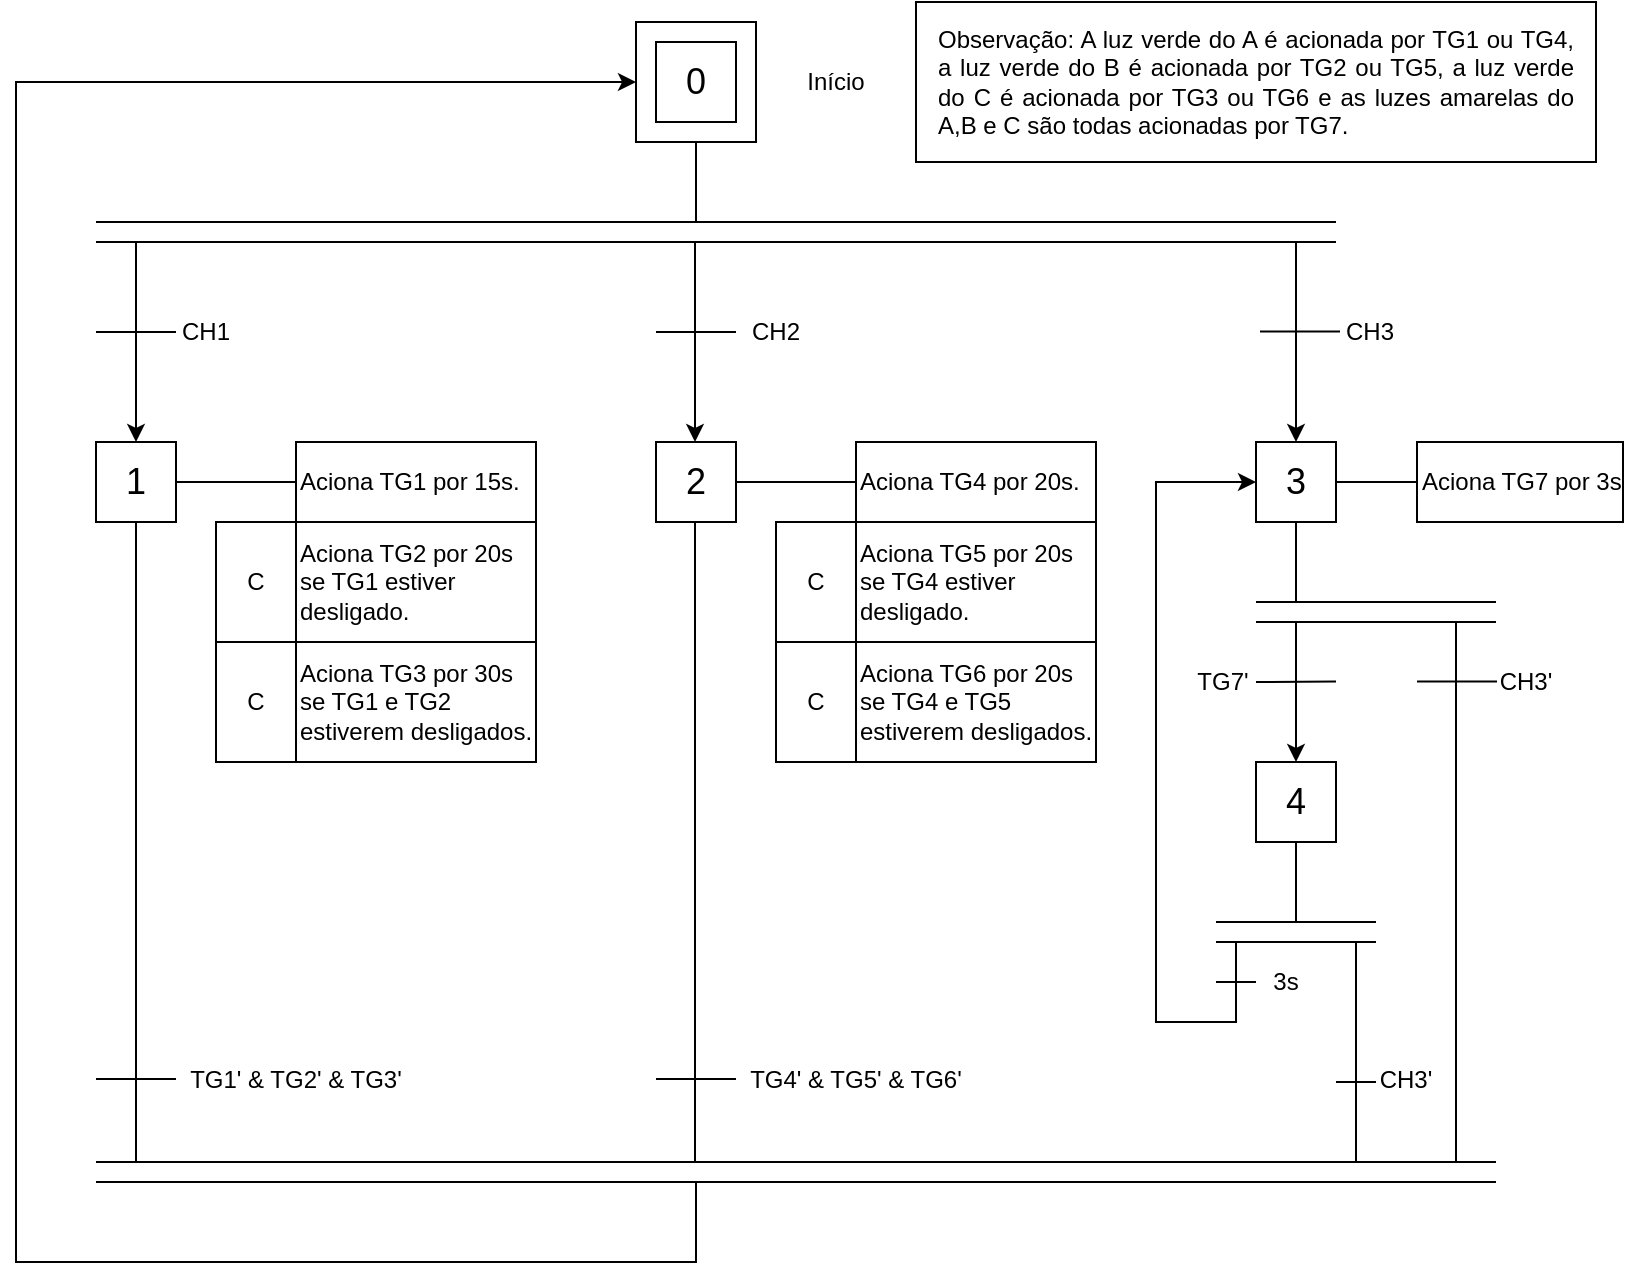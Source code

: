 <mxfile version="28.2.5">
  <diagram name="Página-1" id="EpuZV5tqrL_YEkNlYb2H">
    <mxGraphModel dx="1111" dy="467" grid="1" gridSize="10" guides="1" tooltips="1" connect="1" arrows="1" fold="1" page="1" pageScale="1" pageWidth="827" pageHeight="1169" math="0" shadow="0">
      <root>
        <mxCell id="0" />
        <mxCell id="1" parent="0" />
        <mxCell id="Vs4TksEanwvYEksvdTvs-3" value="" style="rounded=0;whiteSpace=wrap;html=1;" vertex="1" parent="1">
          <mxGeometry x="470" y="10" width="340" height="80" as="geometry" />
        </mxCell>
        <mxCell id="0v48IfNwq-kL9UFPa0wB-5" value="" style="endArrow=none;html=1;rounded=0;exitX=0.5;exitY=1;exitDx=0;exitDy=0;" parent="1" source="B15f_A7kZ74M6OmdDk2L-7" edge="1">
          <mxGeometry width="50" height="50" relative="1" as="geometry">
            <mxPoint x="362.5" y="80" as="sourcePoint" />
            <mxPoint x="360" y="120" as="targetPoint" />
          </mxGeometry>
        </mxCell>
        <mxCell id="0v48IfNwq-kL9UFPa0wB-6" value="" style="endArrow=none;html=1;rounded=0;" parent="1" edge="1">
          <mxGeometry width="50" height="50" relative="1" as="geometry">
            <mxPoint x="60" y="120" as="sourcePoint" />
            <mxPoint x="680" y="120" as="targetPoint" />
          </mxGeometry>
        </mxCell>
        <mxCell id="0v48IfNwq-kL9UFPa0wB-7" value="" style="endArrow=none;html=1;rounded=0;" parent="1" edge="1">
          <mxGeometry width="50" height="50" relative="1" as="geometry">
            <mxPoint x="60" y="130" as="sourcePoint" />
            <mxPoint x="680" y="130" as="targetPoint" />
          </mxGeometry>
        </mxCell>
        <mxCell id="0v48IfNwq-kL9UFPa0wB-8" value="&lt;font style=&quot;font-size: 18px;&quot;&gt;1&lt;/font&gt;" style="rounded=0;whiteSpace=wrap;html=1;" parent="1" vertex="1">
          <mxGeometry x="60" y="230" width="40" height="40" as="geometry" />
        </mxCell>
        <mxCell id="0v48IfNwq-kL9UFPa0wB-11" value="&lt;div align=&quot;left&quot;&gt;Aciona TG1 por 15s.&lt;/div&gt;" style="rounded=0;whiteSpace=wrap;html=1;align=left;" parent="1" vertex="1">
          <mxGeometry x="160" y="230" width="120" height="40" as="geometry" />
        </mxCell>
        <mxCell id="0v48IfNwq-kL9UFPa0wB-14" value="&lt;font style=&quot;font-size: 12px;&quot;&gt;C&lt;/font&gt;" style="rounded=0;whiteSpace=wrap;html=1;" parent="1" vertex="1">
          <mxGeometry x="120" y="270" width="40" height="60" as="geometry" />
        </mxCell>
        <mxCell id="0v48IfNwq-kL9UFPa0wB-26" value="&lt;font style=&quot;font-size: 18px;&quot;&gt;2&lt;/font&gt;" style="rounded=0;whiteSpace=wrap;html=1;" parent="1" vertex="1">
          <mxGeometry x="340" y="230" width="40" height="40" as="geometry" />
        </mxCell>
        <mxCell id="0v48IfNwq-kL9UFPa0wB-28" value="&lt;font style=&quot;font-size: 18px;&quot;&gt;3&lt;/font&gt;" style="rounded=0;whiteSpace=wrap;html=1;" parent="1" vertex="1">
          <mxGeometry x="640" y="230" width="40" height="40" as="geometry" />
        </mxCell>
        <mxCell id="0v48IfNwq-kL9UFPa0wB-33" value="" style="endArrow=classic;html=1;rounded=0;entryX=0.5;entryY=0;entryDx=0;entryDy=0;" parent="1" edge="1">
          <mxGeometry width="50" height="50" relative="1" as="geometry">
            <mxPoint x="359.5" y="130" as="sourcePoint" />
            <mxPoint x="359.5" y="230" as="targetPoint" />
          </mxGeometry>
        </mxCell>
        <mxCell id="0v48IfNwq-kL9UFPa0wB-34" value="" style="endArrow=classic;html=1;rounded=0;entryX=0.5;entryY=0;entryDx=0;entryDy=0;" parent="1" target="0v48IfNwq-kL9UFPa0wB-28" edge="1">
          <mxGeometry width="50" height="50" relative="1" as="geometry">
            <mxPoint x="660" y="130" as="sourcePoint" />
            <mxPoint x="656.5" y="230" as="targetPoint" />
          </mxGeometry>
        </mxCell>
        <mxCell id="0v48IfNwq-kL9UFPa0wB-35" value="" style="endArrow=none;html=1;rounded=0;" parent="1" edge="1">
          <mxGeometry width="50" height="50" relative="1" as="geometry">
            <mxPoint x="60" y="175" as="sourcePoint" />
            <mxPoint x="100" y="175" as="targetPoint" />
          </mxGeometry>
        </mxCell>
        <mxCell id="0v48IfNwq-kL9UFPa0wB-36" value="CH1" style="text;html=1;align=center;verticalAlign=middle;whiteSpace=wrap;rounded=0;" parent="1" vertex="1">
          <mxGeometry x="100" y="160" width="30" height="30" as="geometry" />
        </mxCell>
        <mxCell id="0v48IfNwq-kL9UFPa0wB-37" value="&lt;div align=&quot;left&quot;&gt;Aciona TG4 por 20s.&lt;/div&gt;" style="rounded=0;whiteSpace=wrap;html=1;align=left;" parent="1" vertex="1">
          <mxGeometry x="440" y="230" width="120" height="40" as="geometry" />
        </mxCell>
        <mxCell id="0v48IfNwq-kL9UFPa0wB-47" value="" style="endArrow=none;html=1;rounded=0;exitX=1;exitY=0.5;exitDx=0;exitDy=0;entryX=0;entryY=0.5;entryDx=0;entryDy=0;" parent="1" source="0v48IfNwq-kL9UFPa0wB-26" target="0v48IfNwq-kL9UFPa0wB-37" edge="1">
          <mxGeometry width="50" height="50" relative="1" as="geometry">
            <mxPoint x="420" y="249.5" as="sourcePoint" />
            <mxPoint x="440" y="250" as="targetPoint" />
          </mxGeometry>
        </mxCell>
        <mxCell id="0v48IfNwq-kL9UFPa0wB-50" value="" style="endArrow=none;html=1;rounded=0;exitX=1;exitY=0.5;exitDx=0;exitDy=0;entryX=0;entryY=0.5;entryDx=0;entryDy=0;" parent="1" source="0v48IfNwq-kL9UFPa0wB-28" target="0v48IfNwq-kL9UFPa0wB-51" edge="1">
          <mxGeometry width="50" height="50" relative="1" as="geometry">
            <mxPoint x="677" y="249.5" as="sourcePoint" />
            <mxPoint x="717" y="249.5" as="targetPoint" />
          </mxGeometry>
        </mxCell>
        <mxCell id="0v48IfNwq-kL9UFPa0wB-51" value="&lt;div&gt;Aciona TG7 por 3s&lt;/div&gt;" style="rounded=0;whiteSpace=wrap;html=1;align=left;" parent="1" vertex="1">
          <mxGeometry x="720.5" y="230" width="103" height="40" as="geometry" />
        </mxCell>
        <mxCell id="0v48IfNwq-kL9UFPa0wB-54" value="" style="endArrow=none;html=1;rounded=0;" parent="1" edge="1">
          <mxGeometry width="50" height="50" relative="1" as="geometry">
            <mxPoint x="340" y="175" as="sourcePoint" />
            <mxPoint x="380" y="175" as="targetPoint" />
          </mxGeometry>
        </mxCell>
        <mxCell id="0v48IfNwq-kL9UFPa0wB-55" value="CH2" style="text;html=1;align=center;verticalAlign=middle;whiteSpace=wrap;rounded=0;" parent="1" vertex="1">
          <mxGeometry x="385" y="160" width="30" height="30" as="geometry" />
        </mxCell>
        <mxCell id="0v48IfNwq-kL9UFPa0wB-56" value="" style="endArrow=none;html=1;rounded=0;" parent="1" edge="1">
          <mxGeometry width="50" height="50" relative="1" as="geometry">
            <mxPoint x="642" y="174.71" as="sourcePoint" />
            <mxPoint x="682" y="174.71" as="targetPoint" />
          </mxGeometry>
        </mxCell>
        <mxCell id="0v48IfNwq-kL9UFPa0wB-57" value="&lt;div&gt;CH3&lt;/div&gt;" style="text;html=1;align=center;verticalAlign=middle;whiteSpace=wrap;rounded=0;" parent="1" vertex="1">
          <mxGeometry x="682" y="160" width="30" height="30" as="geometry" />
        </mxCell>
        <mxCell id="0v48IfNwq-kL9UFPa0wB-59" value="&lt;font style=&quot;font-size: 18px;&quot;&gt;4&lt;/font&gt;" style="rounded=0;whiteSpace=wrap;html=1;" parent="1" vertex="1">
          <mxGeometry x="640" y="390" width="40" height="40" as="geometry" />
        </mxCell>
        <mxCell id="0v48IfNwq-kL9UFPa0wB-64" value="" style="endArrow=none;html=1;rounded=0;entryX=0;entryY=0.5;entryDx=0;entryDy=0;" parent="1" edge="1">
          <mxGeometry width="50" height="50" relative="1" as="geometry">
            <mxPoint x="640" y="350" as="sourcePoint" />
            <mxPoint x="680" y="349.71" as="targetPoint" />
          </mxGeometry>
        </mxCell>
        <mxCell id="0v48IfNwq-kL9UFPa0wB-65" value="TG7&#39;" style="text;html=1;align=center;verticalAlign=middle;whiteSpace=wrap;rounded=0;" parent="1" vertex="1">
          <mxGeometry x="607" y="340" width="33" height="20" as="geometry" />
        </mxCell>
        <mxCell id="0v48IfNwq-kL9UFPa0wB-66" value="" style="endArrow=classic;html=1;rounded=0;entryX=0;entryY=0.5;entryDx=0;entryDy=0;" parent="1" target="0v48IfNwq-kL9UFPa0wB-28" edge="1">
          <mxGeometry width="50" height="50" relative="1" as="geometry">
            <mxPoint x="630" y="480" as="sourcePoint" />
            <mxPoint x="637" y="290" as="targetPoint" />
            <Array as="points">
              <mxPoint x="630" y="520" />
              <mxPoint x="590" y="520" />
              <mxPoint x="590" y="250" />
            </Array>
          </mxGeometry>
        </mxCell>
        <mxCell id="0v48IfNwq-kL9UFPa0wB-67" value="" style="endArrow=none;html=1;rounded=0;" parent="1" edge="1">
          <mxGeometry width="50" height="50" relative="1" as="geometry">
            <mxPoint x="620" y="500" as="sourcePoint" />
            <mxPoint x="640" y="500" as="targetPoint" />
          </mxGeometry>
        </mxCell>
        <mxCell id="0v48IfNwq-kL9UFPa0wB-68" value="3s" style="text;html=1;align=center;verticalAlign=middle;whiteSpace=wrap;rounded=0;" parent="1" vertex="1">
          <mxGeometry x="640" y="490" width="30" height="20" as="geometry" />
        </mxCell>
        <mxCell id="0v48IfNwq-kL9UFPa0wB-70" value="" style="endArrow=none;html=1;rounded=0;" parent="1" target="0v48IfNwq-kL9UFPa0wB-28" edge="1">
          <mxGeometry width="50" height="50" relative="1" as="geometry">
            <mxPoint x="660" y="310" as="sourcePoint" />
            <mxPoint x="667" y="330" as="targetPoint" />
          </mxGeometry>
        </mxCell>
        <mxCell id="0v48IfNwq-kL9UFPa0wB-71" value="" style="endArrow=none;html=1;rounded=0;" parent="1" edge="1">
          <mxGeometry width="50" height="50" relative="1" as="geometry">
            <mxPoint x="640" y="310" as="sourcePoint" />
            <mxPoint x="760" y="310" as="targetPoint" />
          </mxGeometry>
        </mxCell>
        <mxCell id="0v48IfNwq-kL9UFPa0wB-72" value="" style="endArrow=none;html=1;rounded=0;" parent="1" edge="1">
          <mxGeometry width="50" height="50" relative="1" as="geometry">
            <mxPoint x="640" y="320" as="sourcePoint" />
            <mxPoint x="760" y="320" as="targetPoint" />
          </mxGeometry>
        </mxCell>
        <mxCell id="0v48IfNwq-kL9UFPa0wB-73" value="" style="endArrow=classic;html=1;rounded=0;entryX=0.5;entryY=0;entryDx=0;entryDy=0;" parent="1" target="0v48IfNwq-kL9UFPa0wB-59" edge="1">
          <mxGeometry width="50" height="50" relative="1" as="geometry">
            <mxPoint x="660" y="320" as="sourcePoint" />
            <mxPoint x="667" y="330" as="targetPoint" />
          </mxGeometry>
        </mxCell>
        <mxCell id="0v48IfNwq-kL9UFPa0wB-74" value="" style="endArrow=none;html=1;rounded=0;entryX=0.5;entryY=1;entryDx=0;entryDy=0;" parent="1" target="0v48IfNwq-kL9UFPa0wB-59" edge="1">
          <mxGeometry width="50" height="50" relative="1" as="geometry">
            <mxPoint x="660" y="470" as="sourcePoint" />
            <mxPoint x="656.58" y="430" as="targetPoint" />
          </mxGeometry>
        </mxCell>
        <mxCell id="0v48IfNwq-kL9UFPa0wB-75" value="" style="endArrow=none;html=1;rounded=0;" parent="1" edge="1">
          <mxGeometry width="50" height="50" relative="1" as="geometry">
            <mxPoint x="620" y="470" as="sourcePoint" />
            <mxPoint x="700" y="470" as="targetPoint" />
          </mxGeometry>
        </mxCell>
        <mxCell id="0v48IfNwq-kL9UFPa0wB-76" value="" style="endArrow=none;html=1;rounded=0;" parent="1" edge="1">
          <mxGeometry width="50" height="50" relative="1" as="geometry">
            <mxPoint x="620" y="480" as="sourcePoint" />
            <mxPoint x="700" y="480" as="targetPoint" />
          </mxGeometry>
        </mxCell>
        <mxCell id="0v48IfNwq-kL9UFPa0wB-77" value="" style="endArrow=none;html=1;rounded=0;" parent="1" edge="1">
          <mxGeometry width="50" height="50" relative="1" as="geometry">
            <mxPoint x="60" y="590" as="sourcePoint" />
            <mxPoint x="760" y="590" as="targetPoint" />
          </mxGeometry>
        </mxCell>
        <mxCell id="0v48IfNwq-kL9UFPa0wB-79" value="" style="endArrow=none;html=1;rounded=0;exitX=0.5;exitY=1;exitDx=0;exitDy=0;" parent="1" source="0v48IfNwq-kL9UFPa0wB-8" edge="1">
          <mxGeometry width="50" height="50" relative="1" as="geometry">
            <mxPoint x="490" y="480" as="sourcePoint" />
            <mxPoint x="80" y="590" as="targetPoint" />
          </mxGeometry>
        </mxCell>
        <mxCell id="0v48IfNwq-kL9UFPa0wB-80" value="" style="endArrow=none;html=1;rounded=0;exitX=0.5;exitY=1;exitDx=0;exitDy=0;" parent="1" edge="1">
          <mxGeometry width="50" height="50" relative="1" as="geometry">
            <mxPoint x="359.5" y="270" as="sourcePoint" />
            <mxPoint x="359.5" y="590" as="targetPoint" />
          </mxGeometry>
        </mxCell>
        <mxCell id="0v48IfNwq-kL9UFPa0wB-81" value="" style="endArrow=none;html=1;rounded=0;" parent="1" edge="1">
          <mxGeometry width="50" height="50" relative="1" as="geometry">
            <mxPoint x="690" y="480" as="sourcePoint" />
            <mxPoint x="690" y="590" as="targetPoint" />
          </mxGeometry>
        </mxCell>
        <mxCell id="0v48IfNwq-kL9UFPa0wB-82" value="" style="endArrow=none;html=1;rounded=0;" parent="1" edge="1">
          <mxGeometry width="50" height="50" relative="1" as="geometry">
            <mxPoint x="740" y="320" as="sourcePoint" />
            <mxPoint x="740" y="590" as="targetPoint" />
          </mxGeometry>
        </mxCell>
        <mxCell id="0v48IfNwq-kL9UFPa0wB-83" value="" style="endArrow=none;html=1;rounded=0;" parent="1" edge="1">
          <mxGeometry width="50" height="50" relative="1" as="geometry">
            <mxPoint x="60" y="600" as="sourcePoint" />
            <mxPoint x="760" y="600" as="targetPoint" />
          </mxGeometry>
        </mxCell>
        <mxCell id="0v48IfNwq-kL9UFPa0wB-84" value="" style="endArrow=none;html=1;rounded=0;" parent="1" edge="1">
          <mxGeometry width="50" height="50" relative="1" as="geometry">
            <mxPoint x="720.5" y="349.71" as="sourcePoint" />
            <mxPoint x="760.5" y="349.71" as="targetPoint" />
          </mxGeometry>
        </mxCell>
        <mxCell id="0v48IfNwq-kL9UFPa0wB-85" value="CH3&#39;" style="text;html=1;align=center;verticalAlign=middle;whiteSpace=wrap;rounded=0;" parent="1" vertex="1">
          <mxGeometry x="760" y="335" width="30" height="30" as="geometry" />
        </mxCell>
        <mxCell id="0v48IfNwq-kL9UFPa0wB-86" value="" style="endArrow=none;html=1;rounded=0;" parent="1" edge="1">
          <mxGeometry width="50" height="50" relative="1" as="geometry">
            <mxPoint x="680" y="550" as="sourcePoint" />
            <mxPoint x="700" y="550" as="targetPoint" />
          </mxGeometry>
        </mxCell>
        <mxCell id="0v48IfNwq-kL9UFPa0wB-87" value="CH3&#39;" style="text;html=1;align=center;verticalAlign=middle;whiteSpace=wrap;rounded=0;" parent="1" vertex="1">
          <mxGeometry x="700" y="537" width="30" height="24" as="geometry" />
        </mxCell>
        <mxCell id="0v48IfNwq-kL9UFPa0wB-88" value="" style="endArrow=none;html=1;rounded=0;" parent="1" edge="1">
          <mxGeometry width="50" height="50" relative="1" as="geometry">
            <mxPoint x="340" y="548.5" as="sourcePoint" />
            <mxPoint x="380" y="548.5" as="targetPoint" />
          </mxGeometry>
        </mxCell>
        <mxCell id="0v48IfNwq-kL9UFPa0wB-89" value="TG4&#39; &amp;amp; TG5&#39; &amp;amp; TG6&#39;" style="text;html=1;align=center;verticalAlign=middle;whiteSpace=wrap;rounded=0;" parent="1" vertex="1">
          <mxGeometry x="380" y="534" width="120" height="30" as="geometry" />
        </mxCell>
        <mxCell id="0v48IfNwq-kL9UFPa0wB-90" value="" style="endArrow=none;html=1;rounded=0;" parent="1" edge="1">
          <mxGeometry width="50" height="50" relative="1" as="geometry">
            <mxPoint x="60" y="548.5" as="sourcePoint" />
            <mxPoint x="100" y="548.5" as="targetPoint" />
          </mxGeometry>
        </mxCell>
        <mxCell id="0v48IfNwq-kL9UFPa0wB-91" value="TG1&#39; &amp;amp; TG2&#39; &amp;amp; TG3&#39;" style="text;html=1;align=center;verticalAlign=middle;whiteSpace=wrap;rounded=0;" parent="1" vertex="1">
          <mxGeometry x="100" y="534" width="120" height="30" as="geometry" />
        </mxCell>
        <mxCell id="0v48IfNwq-kL9UFPa0wB-93" value="" style="endArrow=classic;html=1;rounded=0;entryX=0;entryY=0.5;entryDx=0;entryDy=0;" parent="1" target="B15f_A7kZ74M6OmdDk2L-7" edge="1">
          <mxGeometry width="50" height="50" relative="1" as="geometry">
            <mxPoint x="360" y="600" as="sourcePoint" />
            <mxPoint x="320" y="50" as="targetPoint" />
            <Array as="points">
              <mxPoint x="360" y="640" />
              <mxPoint x="20" y="640" />
              <mxPoint x="20" y="50" />
            </Array>
          </mxGeometry>
        </mxCell>
        <mxCell id="B15f_A7kZ74M6OmdDk2L-1" value="" style="endArrow=classic;html=1;rounded=0;entryX=0.5;entryY=0;entryDx=0;entryDy=0;" parent="1" target="0v48IfNwq-kL9UFPa0wB-8" edge="1">
          <mxGeometry width="50" height="50" relative="1" as="geometry">
            <mxPoint x="80" y="130" as="sourcePoint" />
            <mxPoint x="85" y="230" as="targetPoint" />
          </mxGeometry>
        </mxCell>
        <mxCell id="B15f_A7kZ74M6OmdDk2L-3" value="&lt;div align=&quot;left&quot;&gt;Aciona TG2 por 20s&amp;nbsp;&lt;/div&gt;&lt;div align=&quot;left&quot;&gt;se TG1 estiver desligado.&lt;/div&gt;" style="rounded=0;whiteSpace=wrap;html=1;align=left;" parent="1" vertex="1">
          <mxGeometry x="160" y="270" width="120" height="60" as="geometry" />
        </mxCell>
        <mxCell id="B15f_A7kZ74M6OmdDk2L-4" value="&lt;div&gt;Aciona TG3 por 30s&lt;/div&gt;&lt;div&gt;se TG1 e TG2 estiverem desligados.&lt;/div&gt;" style="rounded=0;whiteSpace=wrap;html=1;align=left;" parent="1" vertex="1">
          <mxGeometry x="160" y="330" width="120" height="60" as="geometry" />
        </mxCell>
        <mxCell id="B15f_A7kZ74M6OmdDk2L-5" value="&lt;font style=&quot;font-size: 12px;&quot;&gt;C&lt;/font&gt;" style="rounded=0;whiteSpace=wrap;html=1;" parent="1" vertex="1">
          <mxGeometry x="120" y="330" width="40" height="60" as="geometry" />
        </mxCell>
        <mxCell id="B15f_A7kZ74M6OmdDk2L-7" value="" style="rounded=0;whiteSpace=wrap;html=1;" parent="1" vertex="1">
          <mxGeometry x="330" y="20" width="60" height="60" as="geometry" />
        </mxCell>
        <mxCell id="B15f_A7kZ74M6OmdDk2L-9" value="&lt;font style=&quot;font-size: 18px;&quot;&gt;0&lt;/font&gt;" style="rounded=0;whiteSpace=wrap;html=1;" parent="1" vertex="1">
          <mxGeometry x="340" y="30" width="40" height="40" as="geometry" />
        </mxCell>
        <mxCell id="B15f_A7kZ74M6OmdDk2L-12" value="" style="endArrow=none;html=1;rounded=0;exitX=1;exitY=0.5;exitDx=0;exitDy=0;entryX=0;entryY=0.5;entryDx=0;entryDy=0;" parent="1" source="0v48IfNwq-kL9UFPa0wB-8" target="0v48IfNwq-kL9UFPa0wB-11" edge="1">
          <mxGeometry width="50" height="50" relative="1" as="geometry">
            <mxPoint x="330" y="370" as="sourcePoint" />
            <mxPoint x="380" y="320" as="targetPoint" />
          </mxGeometry>
        </mxCell>
        <mxCell id="B15f_A7kZ74M6OmdDk2L-13" value="&lt;div align=&quot;left&quot;&gt;Aciona TG5 por 20s&amp;nbsp;&lt;/div&gt;&lt;div align=&quot;left&quot;&gt;se TG4 estiver desligado.&lt;/div&gt;" style="rounded=0;whiteSpace=wrap;html=1;align=left;" parent="1" vertex="1">
          <mxGeometry x="440" y="270" width="120" height="60" as="geometry" />
        </mxCell>
        <mxCell id="B15f_A7kZ74M6OmdDk2L-14" value="&lt;div&gt;Aciona TG6 por 20s&lt;/div&gt;&lt;div&gt;se TG4 e TG5 estiverem desligados.&lt;/div&gt;" style="rounded=0;whiteSpace=wrap;html=1;align=left;" parent="1" vertex="1">
          <mxGeometry x="440" y="330" width="120" height="60" as="geometry" />
        </mxCell>
        <mxCell id="B15f_A7kZ74M6OmdDk2L-15" value="&lt;font style=&quot;font-size: 12px;&quot;&gt;C&lt;/font&gt;" style="rounded=0;whiteSpace=wrap;html=1;" parent="1" vertex="1">
          <mxGeometry x="400" y="270" width="40" height="60" as="geometry" />
        </mxCell>
        <mxCell id="B15f_A7kZ74M6OmdDk2L-16" value="&lt;font style=&quot;font-size: 12px;&quot;&gt;C&lt;/font&gt;" style="rounded=0;whiteSpace=wrap;html=1;" parent="1" vertex="1">
          <mxGeometry x="400" y="330" width="40" height="60" as="geometry" />
        </mxCell>
        <mxCell id="Vs4TksEanwvYEksvdTvs-1" value="&lt;div&gt;Início&lt;/div&gt;" style="text;html=1;align=center;verticalAlign=middle;whiteSpace=wrap;rounded=0;" vertex="1" parent="1">
          <mxGeometry x="400" y="35" width="60" height="30" as="geometry" />
        </mxCell>
        <mxCell id="Vs4TksEanwvYEksvdTvs-2" value="&lt;div align=&quot;justify&quot;&gt;Observação: A luz verde do A é acionada por TG1 ou TG4, a luz verde do B é acionada por TG2 ou TG5, a luz verde do C é acionada por TG3 ou TG6 e as luzes amarelas do A,B e C são todas acionadas por TG7.&lt;/div&gt;" style="text;html=1;align=center;verticalAlign=middle;whiteSpace=wrap;rounded=0;" vertex="1" parent="1">
          <mxGeometry x="480" y="20" width="320" height="60" as="geometry" />
        </mxCell>
      </root>
    </mxGraphModel>
  </diagram>
</mxfile>
